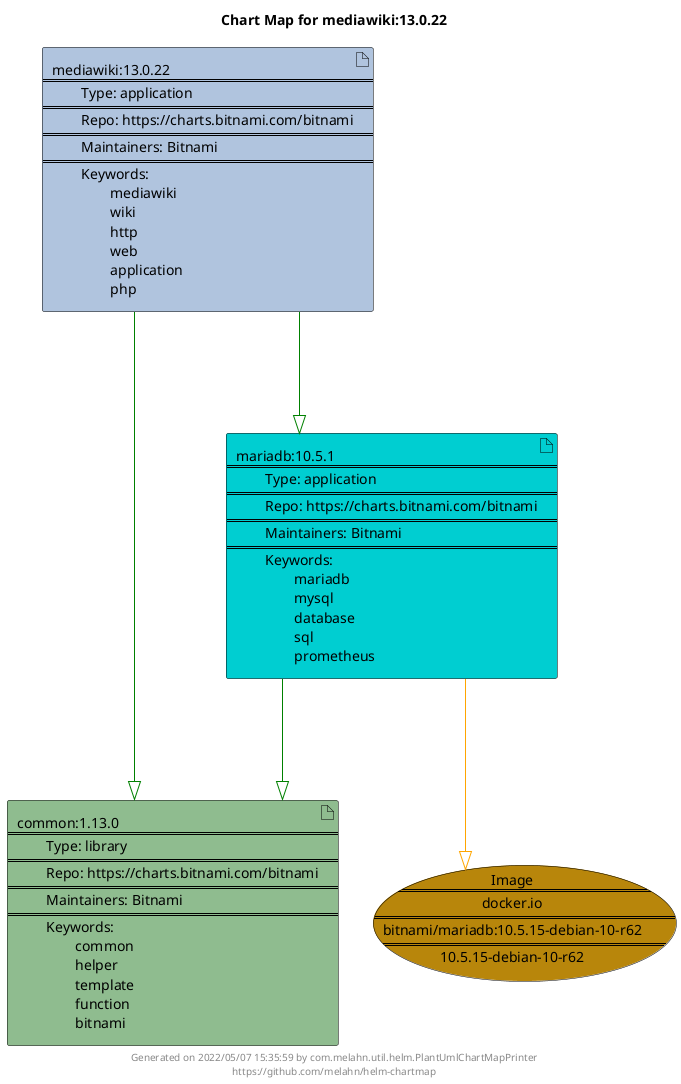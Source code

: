 @startuml
skinparam linetype ortho
skinparam backgroundColor white
skinparam usecaseBorderColor black
skinparam usecaseArrowColor LightSlateGray
skinparam artifactBorderColor black
skinparam artifactArrowColor LightSlateGray

title Chart Map for mediawiki:13.0.22

'There are 3 referenced Helm Charts
artifact "common:1.13.0\n====\n\tType: library\n====\n\tRepo: https://charts.bitnami.com/bitnami\n====\n\tMaintainers: Bitnami\n====\n\tKeywords: \n\t\tcommon\n\t\thelper\n\t\ttemplate\n\t\tfunction\n\t\tbitnami" as common_1_13_0 #DarkSeaGreen
artifact "mediawiki:13.0.22\n====\n\tType: application\n====\n\tRepo: https://charts.bitnami.com/bitnami\n====\n\tMaintainers: Bitnami\n====\n\tKeywords: \n\t\tmediawiki\n\t\twiki\n\t\thttp\n\t\tweb\n\t\tapplication\n\t\tphp" as mediawiki_13_0_22 #LightSteelBlue
artifact "mariadb:10.5.1\n====\n\tType: application\n====\n\tRepo: https://charts.bitnami.com/bitnami\n====\n\tMaintainers: Bitnami\n====\n\tKeywords: \n\t\tmariadb\n\t\tmysql\n\t\tdatabase\n\t\tsql\n\t\tprometheus" as mariadb_10_5_1 #DarkTurquoise

'There is one referenced Docker Image
usecase "Image\n====\ndocker.io\n====\nbitnami/mariadb:10.5.15-debian-10-r62\n====\n10.5.15-debian-10-r62" as docker_io_bitnami_mariadb_10_5_15_debian_10_r62 #DarkGoldenRod

'Chart Dependencies
mediawiki_13_0_22--[#green]-|>mariadb_10_5_1
mariadb_10_5_1--[#green]-|>common_1_13_0
mediawiki_13_0_22--[#green]-|>common_1_13_0
mariadb_10_5_1--[#orange]-|>docker_io_bitnami_mariadb_10_5_15_debian_10_r62

center footer Generated on 2022/05/07 15:35:59 by com.melahn.util.helm.PlantUmlChartMapPrinter\nhttps://github.com/melahn/helm-chartmap
@enduml
